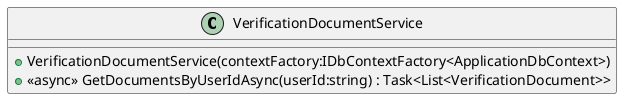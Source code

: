 @startuml
class VerificationDocumentService {
    + VerificationDocumentService(contextFactory:IDbContextFactory<ApplicationDbContext>)
    + <<async>> GetDocumentsByUserIdAsync(userId:string) : Task<List<VerificationDocument>>
}
@enduml
